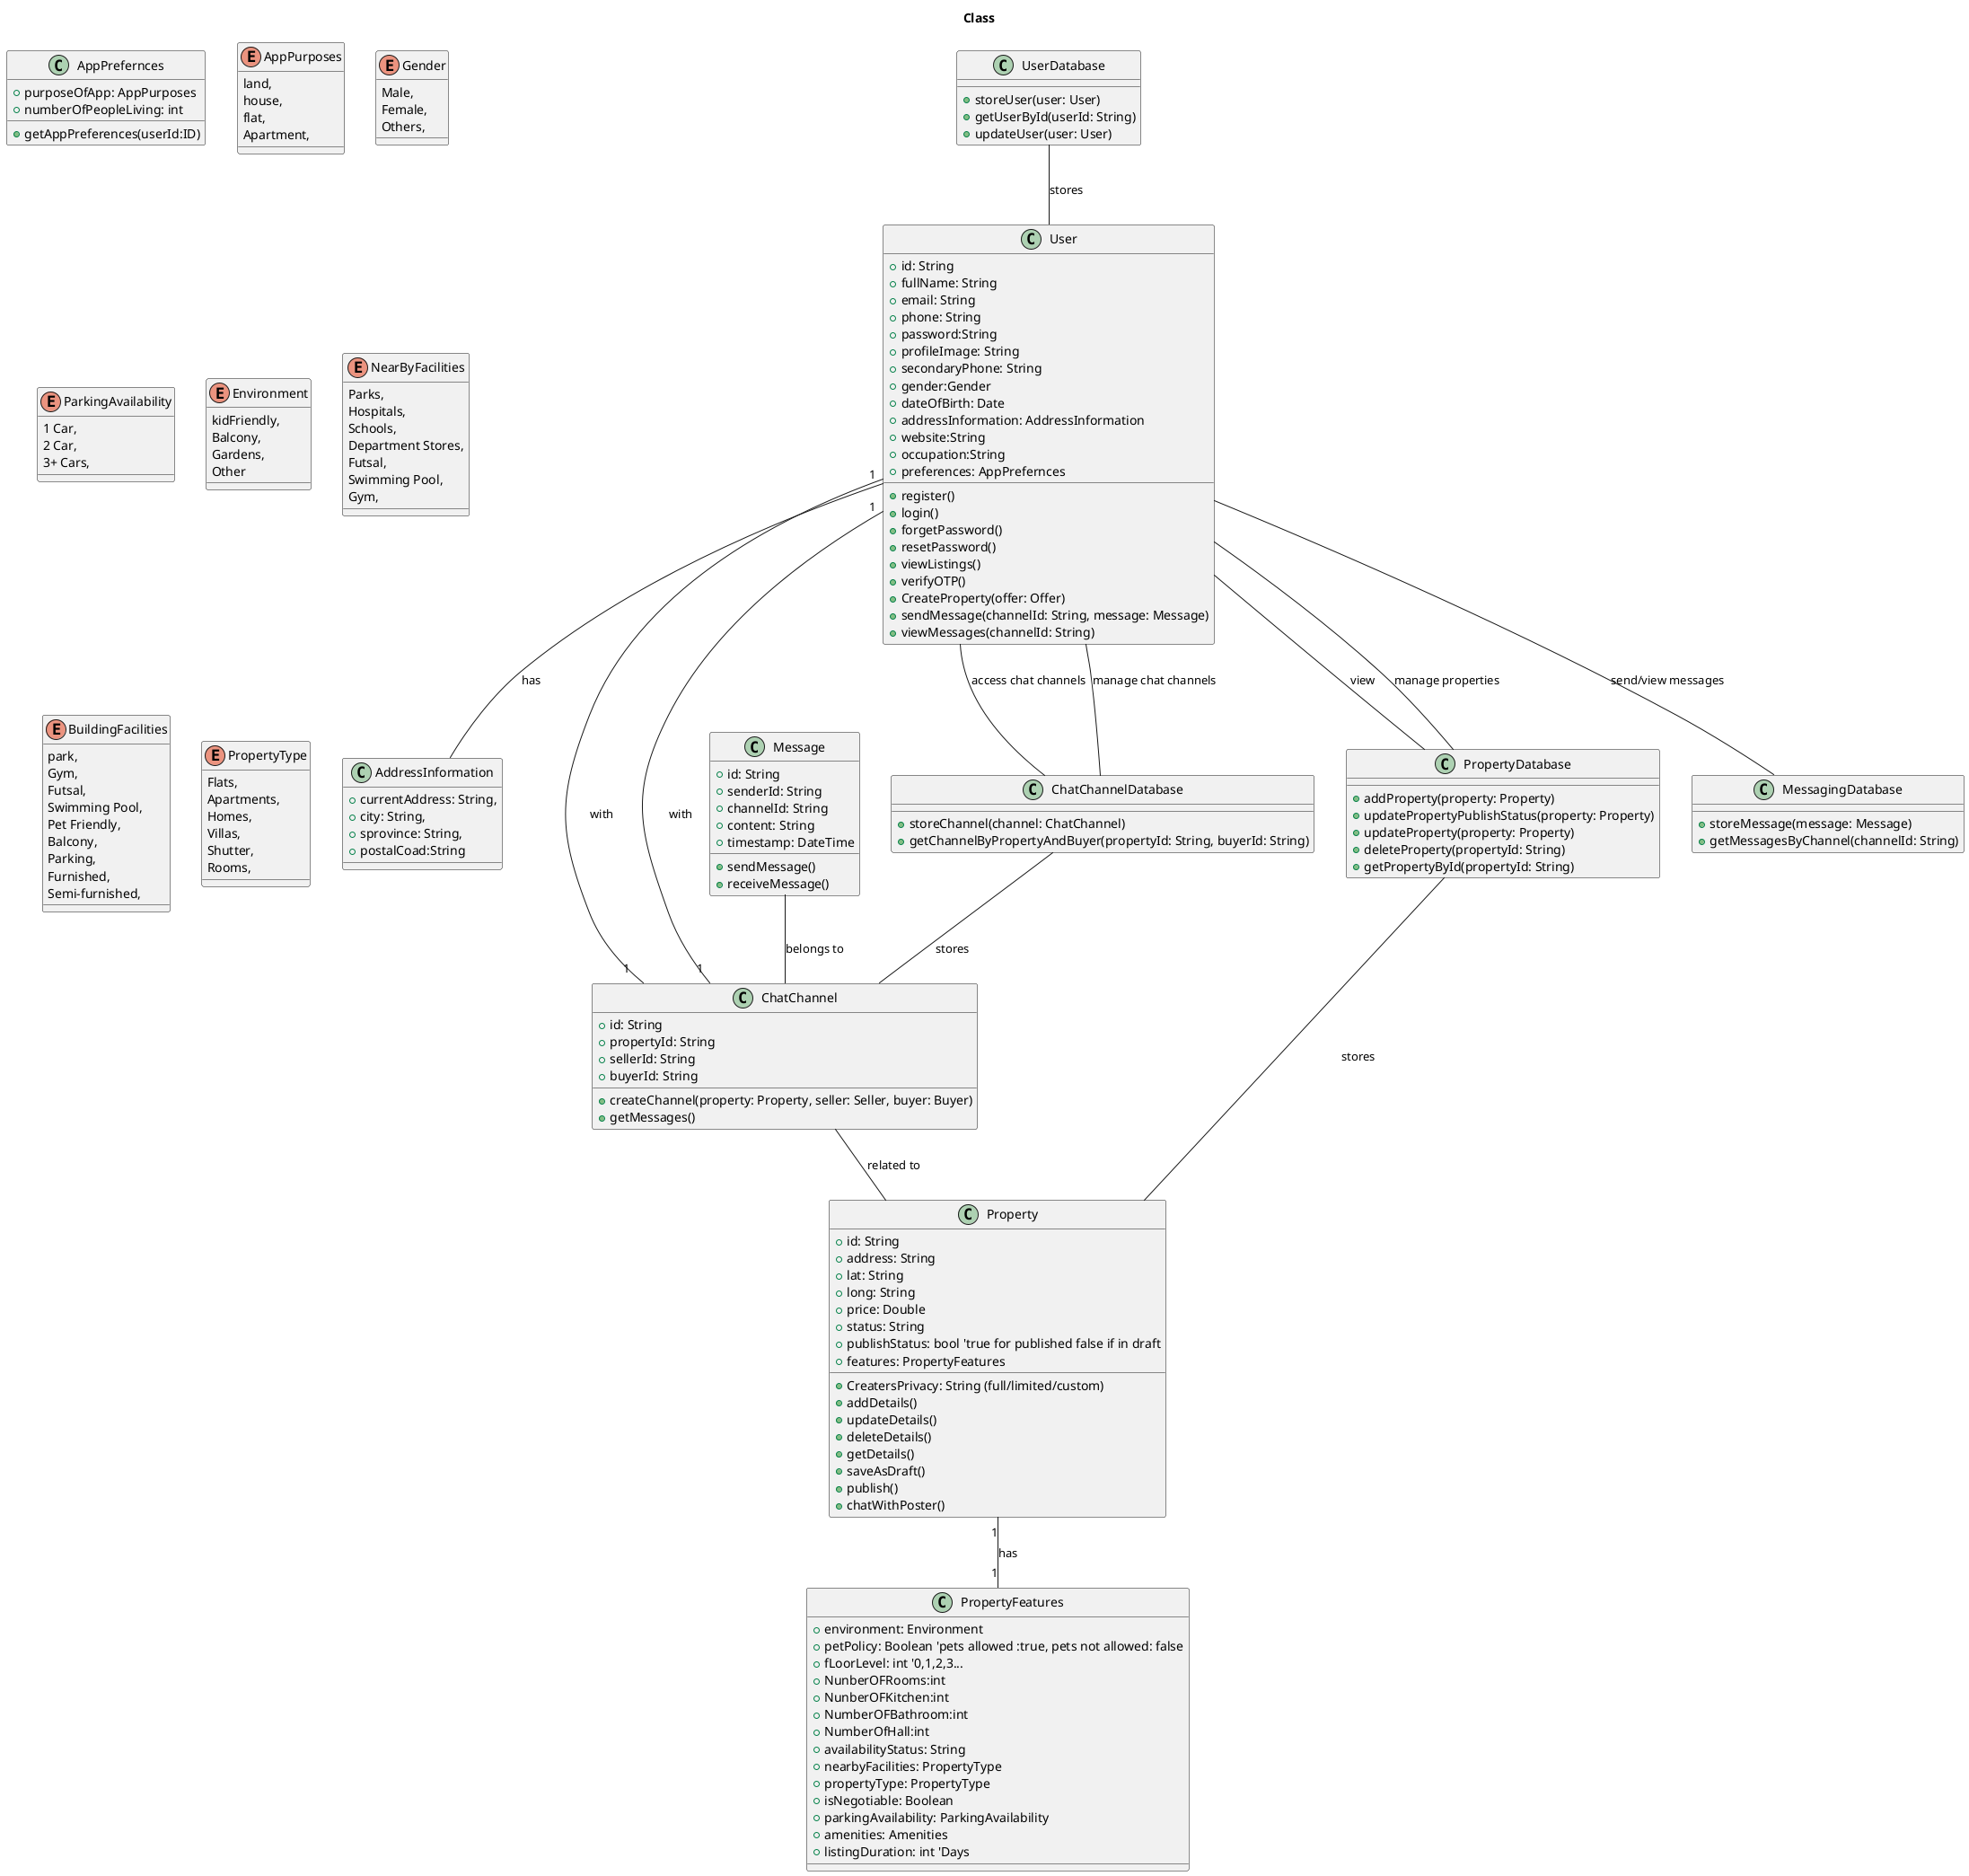 @startuml Classes

title Class 

' Define the main classes
class User {
    +id: String
    +fullName: String
    +email: String
    +phone: String
    +password:String
    +profileImage: String
    +secondaryPhone: String
    +gender:Gender
    +dateOfBirth: Date   
    +addressInformation: AddressInformation
    +website:String
    +occupation:String
    +preferences: AppPrefernces
    +register()
    +login()
    +forgetPassword()
    +resetPassword()
    +viewListings()
    +verifyOTP()
    +CreateProperty(offer: Offer)
    +sendMessage(channelId: String, message: Message)
    +viewMessages(channelId: String)
    
}

class AppPrefernces{
    +purposeOfApp: AppPurposes
    +numberOfPeopleLiving: int
    +getAppPreferences(userId:ID)
    
}

enum AppPurposes{
    land,
    house,
    flat,
    Apartment,
}
class AddressInformation{
    +currentAddress: String,
    +city: String,
    +sprovince: String,
    +postalCoad:String
}

enum Gender{
    Male,
    Female,
    Others,
}



class Property {
    +id: String
    +address: String
    +lat: String
    +long: String
    +price: Double
    +CreatersPrivacy: String (full/limited/custom)
    ' +for: String (sell/rent)
    +status: String
    +publishStatus: bool 'true for published false if in draft
    +features: PropertyFeatures
    +addDetails()
    +updateDetails()  
    +deleteDetails()
    +getDetails()
    +saveAsDraft()
    +publish()
    +chatWithPoster()
    
}

class PropertyFeatures {
    +environment: Environment
    +petPolicy: Boolean 'pets allowed :true, pets not allowed: false
    +fLoorLevel: int '0,1,2,3...
     + NunberOFRooms:int
     + NunberOFKitchen:int
     +NumberOFBathroom:int 
     +NumberOfHall:int 
    +availabilityStatus: String
    +nearbyFacilities: PropertyType
    +propertyType: PropertyType
    +isNegotiable: Boolean
    +parkingAvailability: ParkingAvailability
    +amenities: Amenities
    +listingDuration: int 'Days
    
}

enum ParkingAvailability{
    1 Car,
    2 Car,
    3+ Cars,
}



enum Environment{
kidFriendly,
Balcony,
Gardens,
Other
}

enum NearByFacilities{
     Parks,
    Hospitals,
    Schools,
    Department Stores,
    Futsal,
    Swimming Pool,
    Gym,

}
enum BuildingFacilities{
   park,
    Gym,
    Futsal,
    Swimming Pool,
    Pet Friendly,
    Balcony,
    Parking,
    Furnished,
    Semi-furnished,
}

enum PropertyType{
    Flats,
    Apartments,
    Homes,
    Villas,
    Shutter,
    Rooms,
}


class ChatChannel {
    +id: String
    +propertyId: String
    +sellerId: String
    +buyerId: String
    +createChannel(property: Property, seller: Seller, buyer: Buyer)
    +getMessages()
}

class Message {
    +id: String
    +senderId: String
    +channelId: String
    +content: String
    +timestamp: DateTime
    +sendMessage()
    +receiveMessage()
}

' Define databases as classes
class PropertyDatabase {
    +addProperty(property: Property)
    +updatePropertyPublishStatus(property: Property)
    +updateProperty(property: Property)
    +deleteProperty(propertyId: String)
    +getPropertyById(propertyId: String)
}

class UserDatabase {
    +storeUser(user: User)
    +getUserById(userId: String)
    +updateUser(user: User)
}



class MessagingDatabase {
    +storeMessage(message: Message)
    +getMessagesByChannel(channelId: String)
}

class ChatChannelDatabase {
    +storeChannel(channel: ChatChannel)
    +getChannelByPropertyAndBuyer(propertyId: String, buyerId: String)
}

' Relationships
User -- PropertyDatabase : "view"

User -- ChatChannelDatabase : "access chat channels"
User -- AddressInformation : "has"

User -- PropertyDatabase : "manage properties"

User -- ChatChannelDatabase : "manage chat channels"
User -- MessagingDatabase : "send/view messages"



PropertyDatabase -- Property : "stores"
UserDatabase -- User : "stores"


Property "1" -- "1" PropertyFeatures : "has"
Message -- ChatChannel : "belongs to"
ChatChannel -- Property : "related to"
ChatChannelDatabase -- ChatChannel : "stores"
ChatChannel "1" -- "1" User : "with"
ChatChannel "1" -- "1" User : "with"

@enduml
